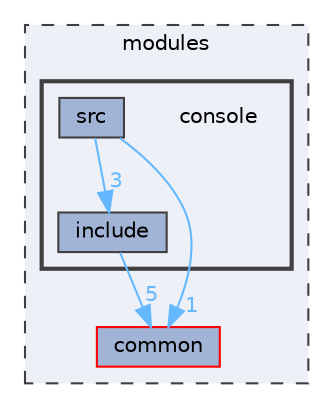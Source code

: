 digraph "modules/console"
{
 // LATEX_PDF_SIZE
  bgcolor="transparent";
  edge [fontname=Helvetica,fontsize=10,labelfontname=Helvetica,labelfontsize=10];
  node [fontname=Helvetica,fontsize=10,shape=box,height=0.2,width=0.4];
  compound=true
  subgraph clusterdir_e05d7e2b1ecd646af5bb94391405f3b5 {
    graph [ bgcolor="#edf0f7", pencolor="grey25", label="modules", fontname=Helvetica,fontsize=10 style="filled,dashed", URL="dir_e05d7e2b1ecd646af5bb94391405f3b5.html",tooltip=""]
  dir_9a5e51f49964887903df6eed98080585 [label="common", fillcolor="#a2b4d6", color="red", style="filled", URL="dir_9a5e51f49964887903df6eed98080585.html",tooltip=""];
  subgraph clusterdir_54cc64e2ea7c4056846f30fb8a29725d {
    graph [ bgcolor="#edf0f7", pencolor="grey25", label="", fontname=Helvetica,fontsize=10 style="filled,bold", URL="dir_54cc64e2ea7c4056846f30fb8a29725d.html",tooltip=""]
    dir_54cc64e2ea7c4056846f30fb8a29725d [shape=plaintext, label="console"];
  dir_387aef48785a29a8ef6b916789fc64fb [label="include", fillcolor="#a2b4d6", color="grey25", style="filled", URL="dir_387aef48785a29a8ef6b916789fc64fb.html",tooltip=""];
  dir_b9c8991dcaa4e89c42704ca2b795666b [label="src", fillcolor="#a2b4d6", color="grey25", style="filled", URL="dir_b9c8991dcaa4e89c42704ca2b795666b.html",tooltip=""];
  }
  }
  dir_387aef48785a29a8ef6b916789fc64fb->dir_9a5e51f49964887903df6eed98080585 [headlabel="5", labeldistance=1.5 headhref="dir_000004_000000.html" href="dir_000004_000000.html" color="steelblue1" fontcolor="steelblue1"];
  dir_b9c8991dcaa4e89c42704ca2b795666b->dir_387aef48785a29a8ef6b916789fc64fb [headlabel="3", labeldistance=1.5 headhref="dir_000006_000004.html" href="dir_000006_000004.html" color="steelblue1" fontcolor="steelblue1"];
  dir_b9c8991dcaa4e89c42704ca2b795666b->dir_9a5e51f49964887903df6eed98080585 [headlabel="1", labeldistance=1.5 headhref="dir_000006_000000.html" href="dir_000006_000000.html" color="steelblue1" fontcolor="steelblue1"];
}
